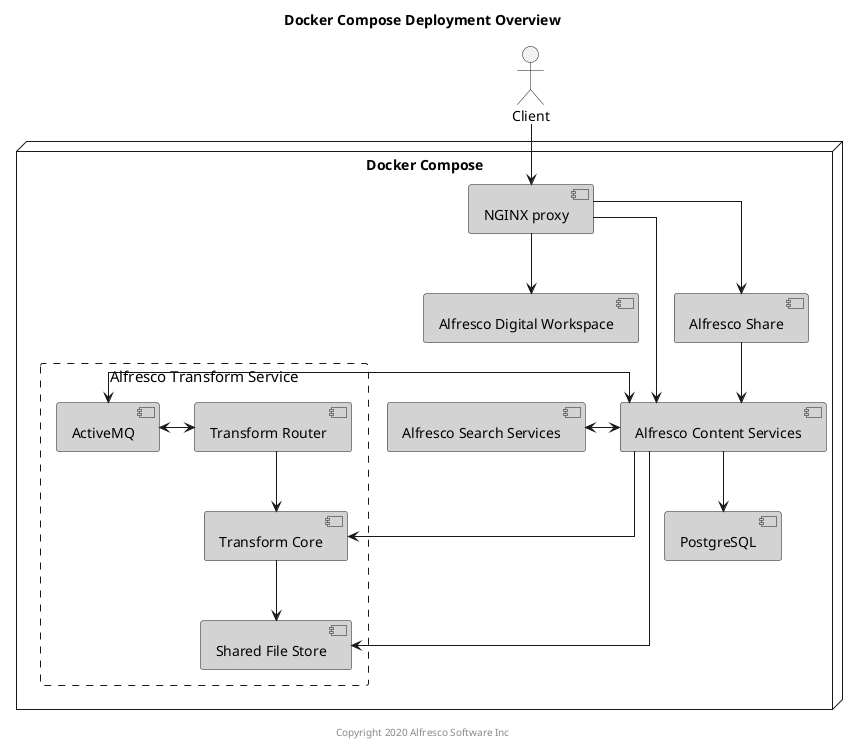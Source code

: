 @startuml

Title: Docker Compose Deployment Overview

skinparam componentStyle uml2
skinparam linetype ortho
skinparam rectangle {
    BorderStyle dashed
    FontSize 15
    FontStyle none
}

actor Client

node "Docker Compose" {
    component "NGINX proxy" as proxy #lightgrey
    component "Alfresco Digital Workspace" as adw #lightgrey
    component "Alfresco Content Services" as acs #lightgrey
    component "Alfresco Search Services" as ass #lightgrey
    component "PostgreSQL" as psql #lightgrey
    component "Alfresco Share" as share #lightgrey
    rectangle "Alfresco Transform Service" {
        component "Transform Router" as tr #lightgrey
        component "Shared File Store" as sfs #lightgrey
        component "ActiveMQ" as amq #lightgrey
        component "Transform Core" as tcore #lightgrey
    }
}

Client --> proxy

proxy --> acs
proxy --> share
proxy --> adw

acs <-left-> ass
acs --> psql
acs --> tcore
acs --> sfs
acs <-left-> amq
tr --> tcore
tr <-left-> amq
tcore --> sfs
share --> acs

center footer Copyright 2020 Alfresco Software Inc

@enduml
